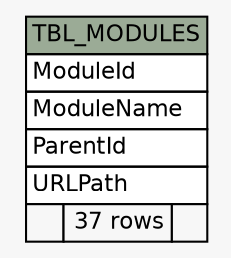 // dot 2.38.0 on Windows 10 10.0
// SchemaSpy rev 590
digraph "TBL_MODULES" {
  graph [
    rankdir="RL"
    bgcolor="#f7f7f7"
    nodesep="0.18"
    ranksep="0.46"
    fontname="Helvetica"
    fontsize="11"
  ];
  node [
    fontname="Helvetica"
    fontsize="11"
    shape="plaintext"
  ];
  edge [
    arrowsize="0.8"
  ];
  "TBL_MODULES" [
    label=<
    <TABLE BORDER="0" CELLBORDER="1" CELLSPACING="0" BGCOLOR="#ffffff">
      <TR><TD COLSPAN="3" BGCOLOR="#9bab96" ALIGN="CENTER">TBL_MODULES</TD></TR>
      <TR><TD PORT="ModuleId" COLSPAN="3" ALIGN="LEFT">ModuleId</TD></TR>
      <TR><TD PORT="ModuleName" COLSPAN="3" ALIGN="LEFT">ModuleName</TD></TR>
      <TR><TD PORT="ParentId" COLSPAN="3" ALIGN="LEFT">ParentId</TD></TR>
      <TR><TD PORT="URLPath" COLSPAN="3" ALIGN="LEFT">URLPath</TD></TR>
      <TR><TD ALIGN="LEFT" BGCOLOR="#f7f7f7">  </TD><TD ALIGN="RIGHT" BGCOLOR="#f7f7f7">37 rows</TD><TD ALIGN="RIGHT" BGCOLOR="#f7f7f7">  </TD></TR>
    </TABLE>>
    URL="tables/TBL_MODULES.html"
    tooltip="TBL_MODULES"
  ];
}
